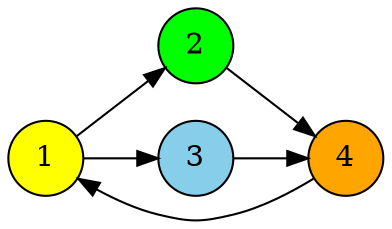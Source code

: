 digraph G {
   rankdir = LR; 
   1 -> 2;
   1 -> 3;
   2 -> 4;
   3 -> 4;
   4 -> 1;
   1 [style="filled", fillcolor="yellow", shape="circle"];
   2 [style="filled", fillcolor="green", shape="circle"];
   3 [style="filled", fillcolor="skyblue", shape="circle"];
   4 [style="filled", fillcolor="orange", shape="circle"];
}
